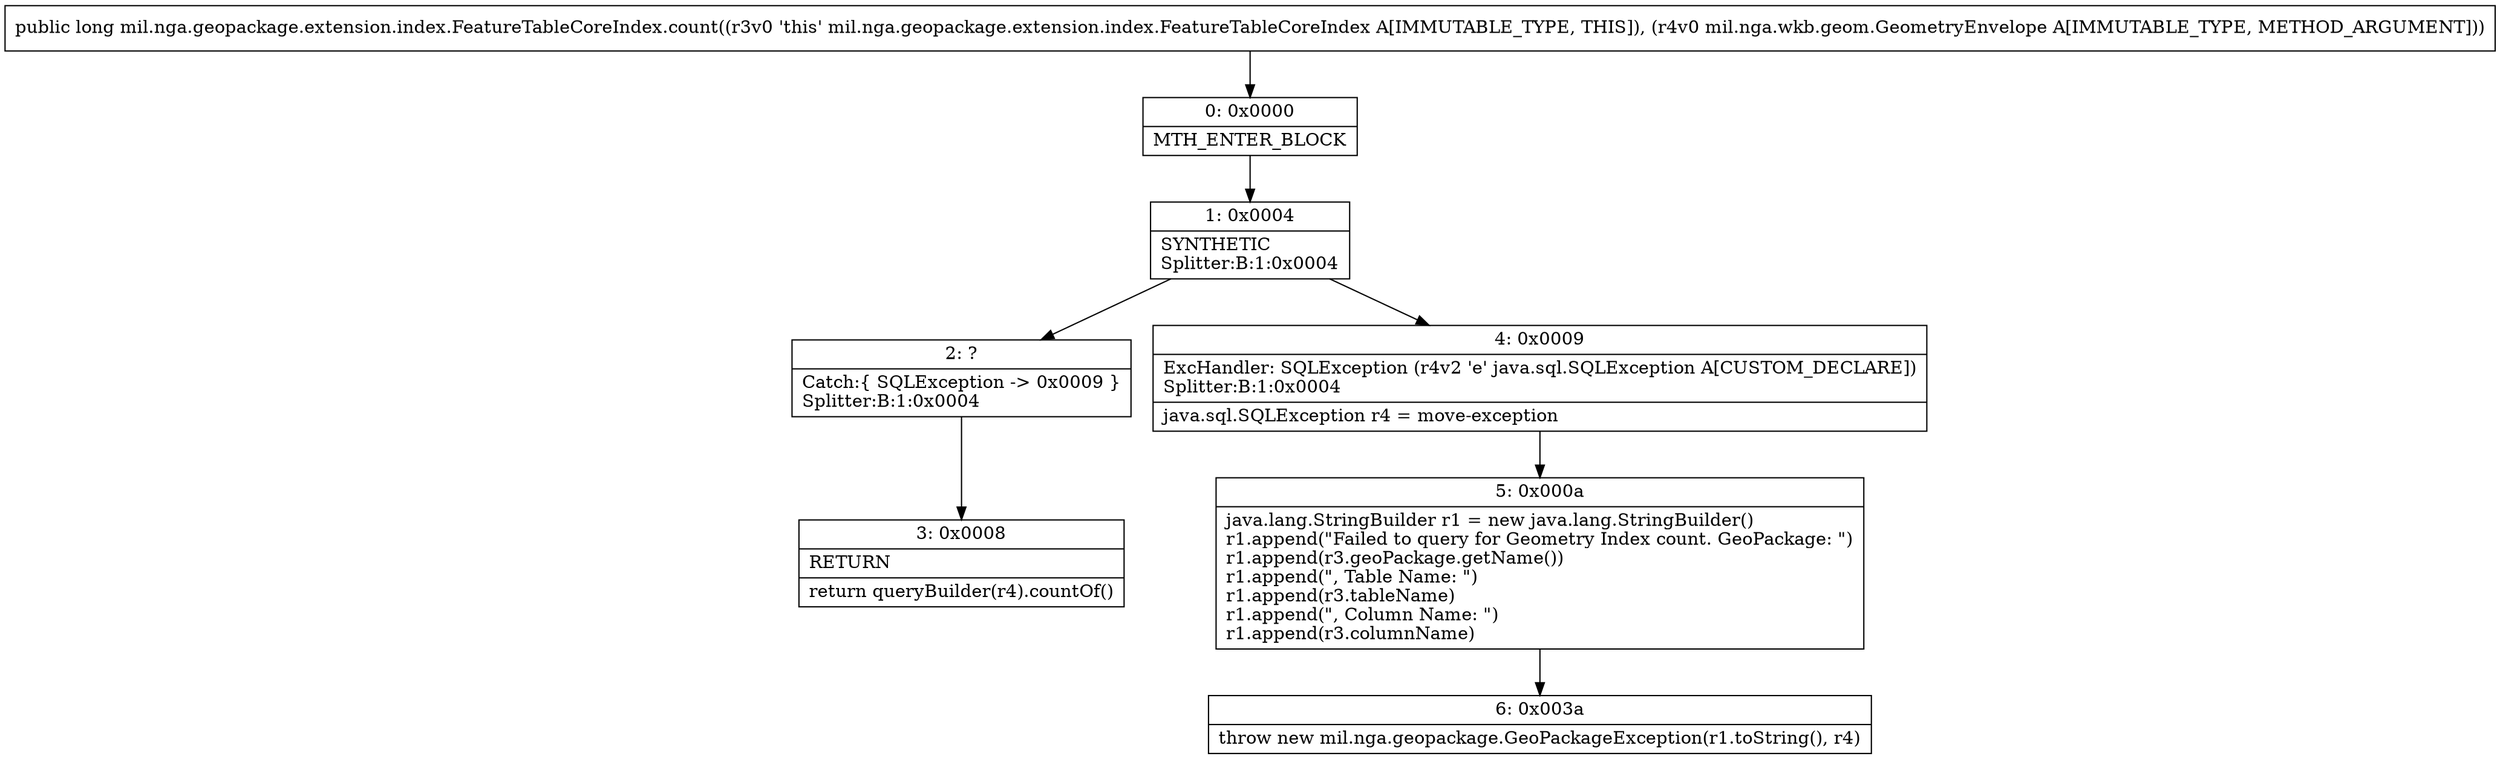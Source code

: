 digraph "CFG formil.nga.geopackage.extension.index.FeatureTableCoreIndex.count(Lmil\/nga\/wkb\/geom\/GeometryEnvelope;)J" {
Node_0 [shape=record,label="{0\:\ 0x0000|MTH_ENTER_BLOCK\l}"];
Node_1 [shape=record,label="{1\:\ 0x0004|SYNTHETIC\lSplitter:B:1:0x0004\l}"];
Node_2 [shape=record,label="{2\:\ ?|Catch:\{ SQLException \-\> 0x0009 \}\lSplitter:B:1:0x0004\l}"];
Node_3 [shape=record,label="{3\:\ 0x0008|RETURN\l|return queryBuilder(r4).countOf()\l}"];
Node_4 [shape=record,label="{4\:\ 0x0009|ExcHandler: SQLException (r4v2 'e' java.sql.SQLException A[CUSTOM_DECLARE])\lSplitter:B:1:0x0004\l|java.sql.SQLException r4 = move\-exception\l}"];
Node_5 [shape=record,label="{5\:\ 0x000a|java.lang.StringBuilder r1 = new java.lang.StringBuilder()\lr1.append(\"Failed to query for Geometry Index count. GeoPackage: \")\lr1.append(r3.geoPackage.getName())\lr1.append(\", Table Name: \")\lr1.append(r3.tableName)\lr1.append(\", Column Name: \")\lr1.append(r3.columnName)\l}"];
Node_6 [shape=record,label="{6\:\ 0x003a|throw new mil.nga.geopackage.GeoPackageException(r1.toString(), r4)\l}"];
MethodNode[shape=record,label="{public long mil.nga.geopackage.extension.index.FeatureTableCoreIndex.count((r3v0 'this' mil.nga.geopackage.extension.index.FeatureTableCoreIndex A[IMMUTABLE_TYPE, THIS]), (r4v0 mil.nga.wkb.geom.GeometryEnvelope A[IMMUTABLE_TYPE, METHOD_ARGUMENT])) }"];
MethodNode -> Node_0;
Node_0 -> Node_1;
Node_1 -> Node_2;
Node_1 -> Node_4;
Node_2 -> Node_3;
Node_4 -> Node_5;
Node_5 -> Node_6;
}

